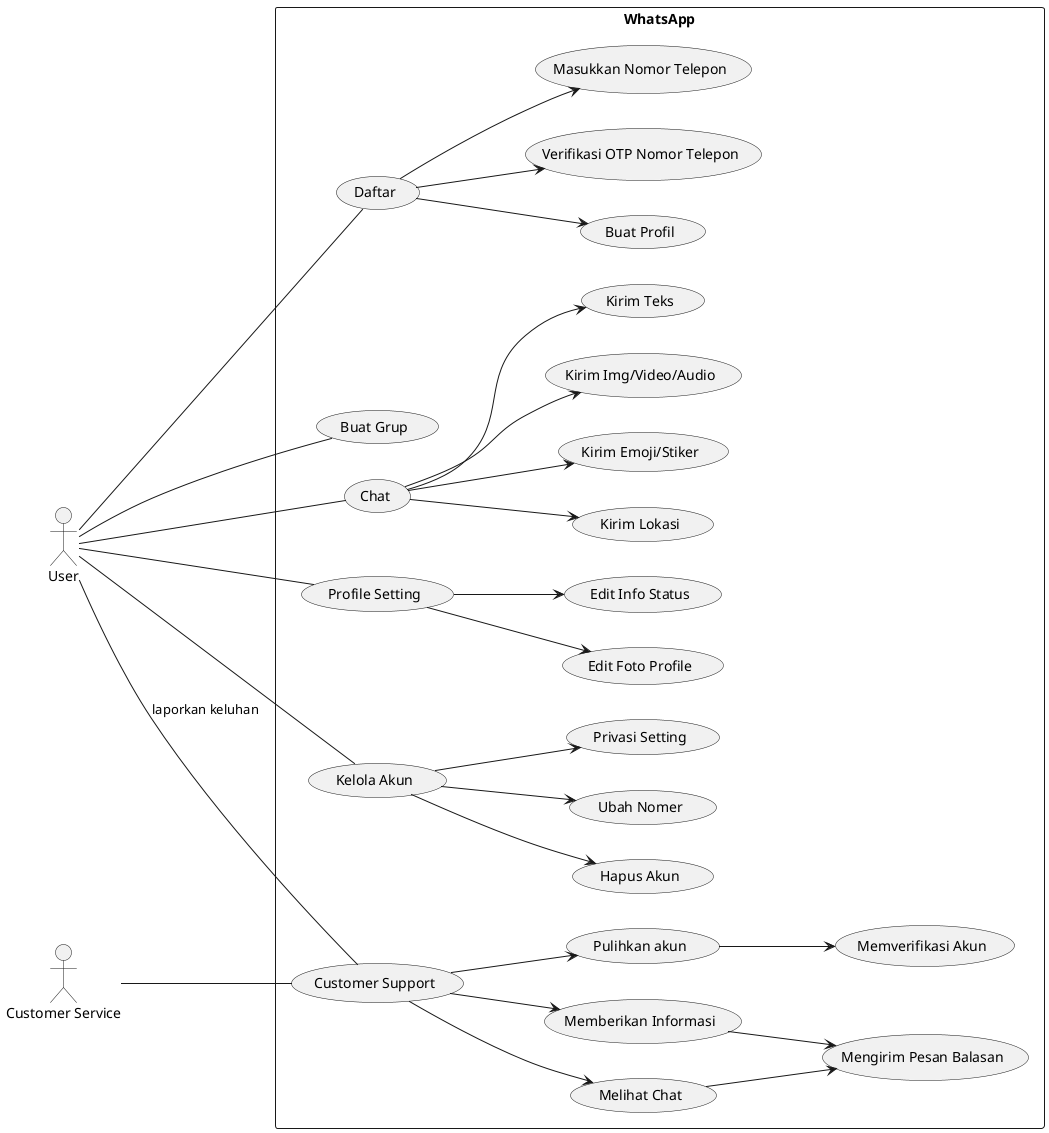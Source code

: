 @startuml
left to right direction
actor User as U
actor "Customer Service" as CS

rectangle WhatsApp {
  U -- (Daftar) 
  U -- (Buat Grup)
  U -- (Chat)
  U -- (Profile Setting)
  U -- (Kelola Akun)
  U -- (Customer Support): laporkan keluhan
  CS -- (Customer Support) 

 (Daftar) --> (Buat Profil)
  (Daftar) --> (Verifikasi OTP Nomor Telepon)
  (Daftar) --> (Masukkan Nomor Telepon)

  (Chat) --> (Kirim Lokasi)
  (Chat) --> (Kirim Emoji/Stiker)
  (Chat) --> (Kirim Img/Video/Audio)
  (Chat) --> (Kirim Teks)
  
  (Profile Setting) --> (Edit Foto Profile)
  (Profile Setting) --> (Edit Info Status)
  
  (Kelola Akun) --> (Hapus Akun)
  (Kelola Akun) --> (Ubah Nomer)
  (Kelola Akun) --> (Privasi Setting)

  (Customer Support) --> (Melihat Chat)
(Customer Support) --> (Memberikan Informasi)
(Customer Support) --> (Pulihkan akun)

(Melihat Chat) --> (Mengirim Pesan Balasan)
(Memberikan Informasi) --> (Mengirim Pesan Balasan)
(Pulihkan akun) --> (Memverifikasi Akun)
}

@enduml